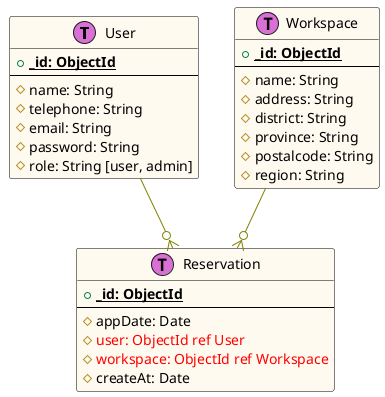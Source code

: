 @startuml

!define TABLE(x) entity x << (T,orchid) >>
!define PRIMARY_KEY(x) <b><u>x</u></b>
!define FOREIGN_KEY(x) <color:red>x</color>

skinparam class {
    BackgroundColor FloralWhite
    BorderColor Black
    ArrowColor Olive
}

'Tables
TABLE("User") {
    + PRIMARY_KEY(_id: ObjectId)
    --
    # name: String
    # telephone: String
    # email: String
    # password: String
    # role: String [user, admin]
}

TABLE("Workspace") {
    + PRIMARY_KEY(_id: ObjectId)
    --
    # name: String
    # address: String
    # district: String
    # province: String
    # postalcode: String
    # region: String
}

TABLE("Reservation") {
    + PRIMARY_KEY(_id: ObjectId)
    --
    # appDate: Date
    # FOREIGN_KEY(user: ObjectId ref User)
    # FOREIGN_KEY(workspace: ObjectId ref Workspace)
    # createAt: Date
}

'Relationships
User --o{ Reservation
Workspace --o{ Reservation

@enduml
